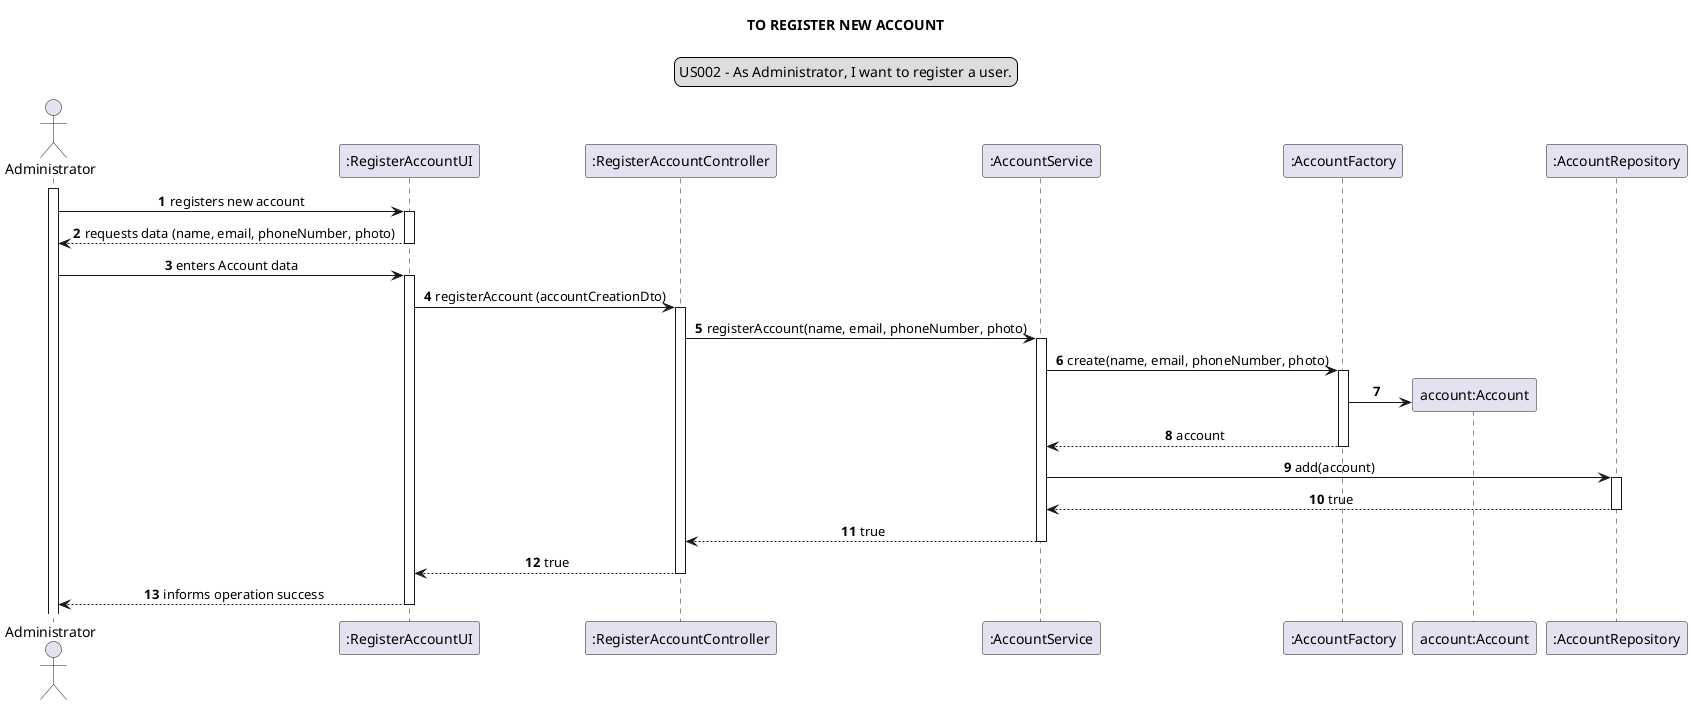 @startuml
skinparam sequenceMessageAlign center
title TO REGISTER NEW ACCOUNT
legend top
US002 - As Administrator, I want to register a user.
end legend
autonumber
actor "Administrator" as administrator
participant ":RegisterAccountUI" as ui
participant ":RegisterAccountController" as ct
participant ":AccountService" as service
participant ":AccountFactory" as factory
participant "account:Account" as ac
participant ":AccountRepository" as repository

activate administrator
administrator -> ui: registers new account
activate ui
ui --> administrator: requests data (name, email, phoneNumber, photo)
deactivate ui
administrator -> ui: enters Account data
activate ui
ui -> ct: registerAccount (accountCreationDto)
activate ct
ct -> service: registerAccount(name, email, phoneNumber, photo)
activate service
service -> factory: create(name, email, phoneNumber, photo)
create ac
activate factory
factory -> ac
factory --> service: account
deactivate factory
service -> repository: add(account)
activate repository
repository --> service: true
deactivate repository
service --> ct: true
deactivate service
deactivate ac
ct --> ui: true
deactivate ct
ui--> administrator: informs operation success
deactivate ui
@enduml
